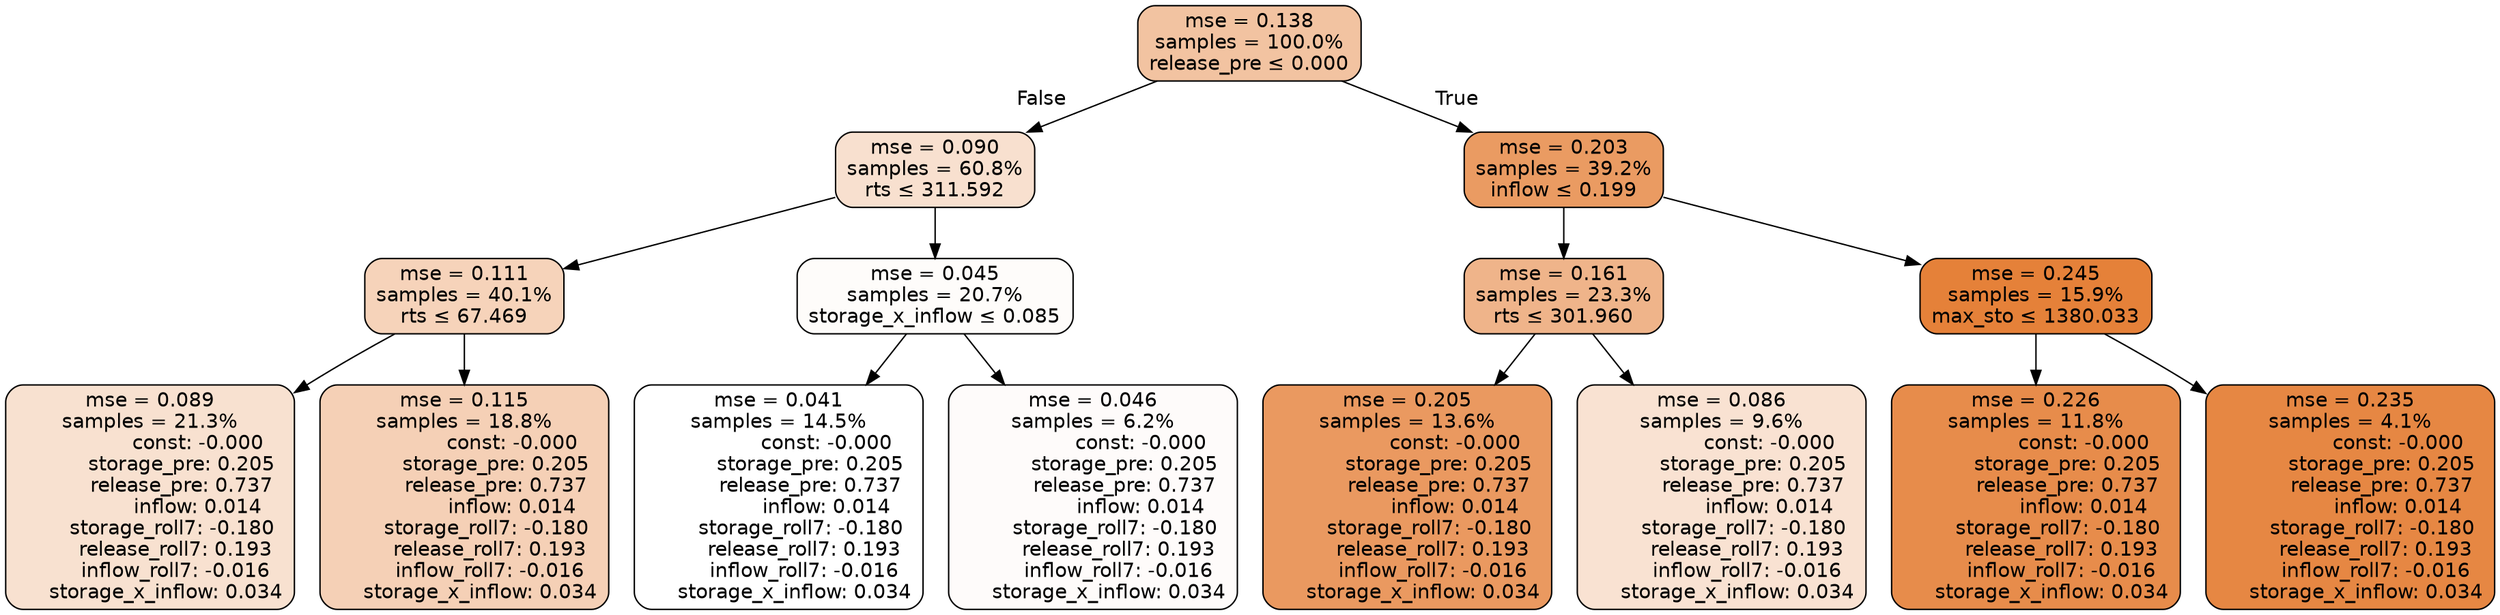 digraph tree {
node [shape=rectangle, style="filled, rounded", color="black", fontname=helvetica] ;
edge [fontname=helvetica] ;
	"0" [label="mse = 0.138
samples = 100.0%
release_pre &le; 0.000", fillcolor="#f2c3a1"]
	"1" [label="mse = 0.090
samples = 60.8%
rts &le; 311.592", fillcolor="#f8e0cf"]
	"2" [label="mse = 0.111
samples = 40.1%
rts &le; 67.469", fillcolor="#f6d3ba"]
	"3" [label="mse = 0.089
samples = 21.3%
               const: -0.000
          storage_pre: 0.205
          release_pre: 0.737
               inflow: 0.014
       storage_roll7: -0.180
        release_roll7: 0.193
        inflow_roll7: -0.016
     storage_x_inflow: 0.034", fillcolor="#f8e1d0"]
	"4" [label="mse = 0.115
samples = 18.8%
               const: -0.000
          storage_pre: 0.205
          release_pre: 0.737
               inflow: 0.014
       storage_roll7: -0.180
        release_roll7: 0.193
        inflow_roll7: -0.016
     storage_x_inflow: 0.034", fillcolor="#f5d0b6"]
	"5" [label="mse = 0.045
samples = 20.7%
storage_x_inflow &le; 0.085", fillcolor="#fefcfa"]
	"6" [label="mse = 0.041
samples = 14.5%
               const: -0.000
          storage_pre: 0.205
          release_pre: 0.737
               inflow: 0.014
       storage_roll7: -0.180
        release_roll7: 0.193
        inflow_roll7: -0.016
     storage_x_inflow: 0.034", fillcolor="#ffffff"]
	"7" [label="mse = 0.046
samples = 6.2%
               const: -0.000
          storage_pre: 0.205
          release_pre: 0.737
               inflow: 0.014
       storage_roll7: -0.180
        release_roll7: 0.193
        inflow_roll7: -0.016
     storage_x_inflow: 0.034", fillcolor="#fefbfa"]
	"8" [label="mse = 0.203
samples = 39.2%
inflow &le; 0.199", fillcolor="#ea9b62"]
	"9" [label="mse = 0.161
samples = 23.3%
rts &le; 301.960", fillcolor="#efb48a"]
	"10" [label="mse = 0.205
samples = 13.6%
               const: -0.000
          storage_pre: 0.205
          release_pre: 0.737
               inflow: 0.014
       storage_roll7: -0.180
        release_roll7: 0.193
        inflow_roll7: -0.016
     storage_x_inflow: 0.034", fillcolor="#ea9960"]
	"11" [label="mse = 0.086
samples = 9.6%
               const: -0.000
          storage_pre: 0.205
          release_pre: 0.737
               inflow: 0.014
       storage_roll7: -0.180
        release_roll7: 0.193
        inflow_roll7: -0.016
     storage_x_inflow: 0.034", fillcolor="#f9e2d2"]
	"12" [label="mse = 0.245
samples = 15.9%
max_sto &le; 1380.033", fillcolor="#e58139"]
	"13" [label="mse = 0.226
samples = 11.8%
               const: -0.000
          storage_pre: 0.205
          release_pre: 0.737
               inflow: 0.014
       storage_roll7: -0.180
        release_roll7: 0.193
        inflow_roll7: -0.016
     storage_x_inflow: 0.034", fillcolor="#e78c4b"]
	"14" [label="mse = 0.235
samples = 4.1%
               const: -0.000
          storage_pre: 0.205
          release_pre: 0.737
               inflow: 0.014
       storage_roll7: -0.180
        release_roll7: 0.193
        inflow_roll7: -0.016
     storage_x_inflow: 0.034", fillcolor="#e68743"]

	"0" -> "1" [labeldistance=2.5, labelangle=45, headlabel="False"]
	"1" -> "2"
	"2" -> "3"
	"2" -> "4"
	"1" -> "5"
	"5" -> "6"
	"5" -> "7"
	"0" -> "8" [labeldistance=2.5, labelangle=-45, headlabel="True"]
	"8" -> "9"
	"9" -> "10"
	"9" -> "11"
	"8" -> "12"
	"12" -> "13"
	"12" -> "14"
}